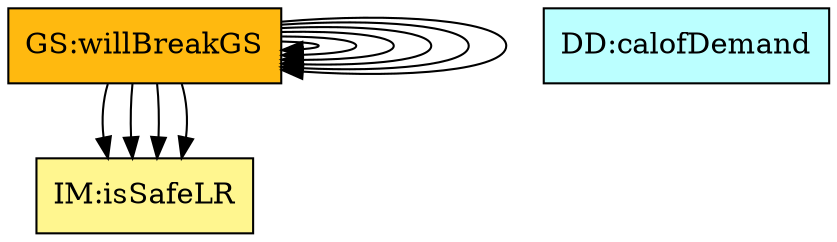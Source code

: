 digraph allvsr {
	instance:outputValsAndKnownValues -> instance:sysSetValsFollowingAssumps;
	instance:outputValsAndKnownValues -> instance:inputValues;
	instance:outputValsAndKnownValues -> instance:sysSetValsFollowingAssumps;
	instance:checkGlassSafety -> theory:isSafePb;
	instance:checkGlassSafety -> theory:isSafeLR;
	instance:outputValsAndKnownValues -> instance:sysSetValsFollowingAssumps;
	instance:outputValsAndKnownValues -> instance:inputValues;
	instance:outputValsAndKnownValues -> instance:sysSetValsFollowingAssumps;
	instance:checkGlassSafety -> theory:isSafePb;
	instance:checkGlassSafety -> theory:isSafeLR;


	instance:assumpGT	[shape=box, color=black, style=filled, fillcolor=mistyrose, label="A:assumpGT"];
	instance:assumpGC	[shape=box, color=black, style=filled, fillcolor=mistyrose, label="A:assumpGC"];
	instance:assumpES	[shape=box, color=black, style=filled, fillcolor=mistyrose, label="A:assumpES"];
	instance:assumpSV	[shape=box, color=black, style=filled, fillcolor=mistyrose, label="A:assumpSV"];
	instance:assumpGL	[shape=box, color=black, style=filled, fillcolor=mistyrose, label="A:assumpGL"];
	instance:assumpBC	[shape=box, color=black, style=filled, fillcolor=mistyrose, label="A:assumpBC"];
	instance:assumpRT	[shape=box, color=black, style=filled, fillcolor=mistyrose, label="A:assumpRT"];
	instance:assumpLDFC	[shape=box, color=black, style=filled, fillcolor=mistyrose, label="A:assumpLDFC"];

	subgraph A {
	rank="same"
	{instance:assumpGT, instance:assumpGC, instance:assumpES, instance:assumpSV, instance:assumpGL, instance:assumpBC, instance:assumpRT, instance:assumpLDFC}
	}

	dataDefn:minThick	[shape=box, color=black, style=filled, fillcolor=paleturquoise1, label="DD:minThick"];
	dataDefn:loadDurFactor	[shape=box, color=black, style=filled, fillcolor=paleturquoise1, label="DD:loadDurFactor"];
	dataDefn:glassTypeFac	[shape=box, color=black, style=filled, fillcolor=paleturquoise1, label="DD:gTF"];
	dataDefn:stdOffDist	[shape=box, color=black, style=filled, fillcolor=paleturquoise1, label="DD:standOffDist"];
	dataDefn:aR	[shape=box, color=black, style=filled, fillcolor=paleturquoise1, label="DD:aspectRatio"];
	dataDefn:eqTNTChar	[shape=box, color=black, style=filled, fillcolor=paleturquoise1, label="DD:eqTNTW"];
	dataDefn:demandq	[shape=box, color=black, style=filled, fillcolor=paleturquoise1, label="DD:calofDemand"];

	subgraph DD {
	rank="same"
	{dataDefn:minThick, dataDefn:loadDurFactor, dataDefn:glassTypeFac, dataDefn:stdOffDist, dataDefn:aR, dataDefn:eqTNTChar, dataDefn:demandq}
	}

	theory:isSafeProb	[shape=box, color=black, style=filled, fillcolor=pink, label="TM:isSafeProb"];
	theory:isSafeLoad	[shape=box, color=black, style=filled, fillcolor=pink, label="TM:isSafeLoad"];

	subgraph TM {
	rank="same"
	{theory:isSafeProb, theory:isSafeLoad}
	}

	theory:riskFun	[shape=box, color=black, style=filled, fillcolor=khaki1, label="IM:riskFun"];
	theory:stressDistFac	[shape=box, color=black, style=filled, fillcolor=khaki1, label="IM:stressDistFac"];
	theory:nFL	[shape=box, color=black, style=filled, fillcolor=khaki1, label="IM:nFL"];
	theory:dimlessLoad	[shape=box, color=black, style=filled, fillcolor=khaki1, label="IM:dimlessLoad"];
	theory:tolLoad	[shape=box, color=black, style=filled, fillcolor=khaki1, label="IM:tolLoad"];
	theory:sdfTol	[shape=box, color=black, style=filled, fillcolor=khaki1, label="IM:sdfTol"];
	theory:probBr	[shape=box, color=black, style=filled, fillcolor=khaki1, label="IM:probOfBreak"];
	theory:lResistance	[shape=box, color=black, style=filled, fillcolor=khaki1, label="IM:calofCapacity"];
	theory:isSafePb	[shape=box, color=black, style=filled, fillcolor=khaki1, label="IM:isSafePb"];
	theory:isSafeLR	[shape=box, color=black, style=filled, fillcolor=khaki1, label="IM:isSafeLR"];

	subgraph IM {
	rank="same"
	{theory:riskFun, theory:stressDistFac, theory:nFL, theory:dimlessLoad, theory:tolLoad, theory:sdfTol, theory:probBr, theory:lResistance, theory:isSafePb, theory:isSafeLR}
	}

	instance:sysSetValsFollowingAssumps	[shape=box, color=black, style=filled, fillcolor=ivory, label="FR:sysSetValsFollowingAssumps"];
	instance:checkInputWithDataCons	[shape=box, color=black, style=filled, fillcolor=ivory, label="FR:checkInputWithDataCons"];
	instance:outputValsAndKnownValues	[shape=box, color=black, style=filled, fillcolor=ivory, label="FR:outputValsAndKnownValues"];
	instance:checkGlassSafety	[shape=box, color=black, style=filled, fillcolor=ivory, label="FR:checkGlassSafety"];
	instance:outputValues	[shape=box, color=black, style=filled, fillcolor=ivory, label="FR:outputValues"];
	instance:correct	[shape=box, color=black, style=filled, fillcolor=ivory, label="NFR:correct"];
	instance:verifiable	[shape=box, color=black, style=filled, fillcolor=ivory, label="NFR:verifiable"];
	instance:understandable	[shape=box, color=black, style=filled, fillcolor=ivory, label="NFR:understandable"];
	instance:reusable	[shape=box, color=black, style=filled, fillcolor=ivory, label="NFR:reusable"];
	instance:maintainable	[shape=box, color=black, style=filled, fillcolor=ivory, label="NFR:maintainable"];
	instance:portable	[shape=box, color=black, style=filled, fillcolor=ivory, label="NFR:portable"];
	instance:inputValues	[shape=box, color=black, style=filled, fillcolor=ivory, label="FR:inputValues"];
	instance:sysSetValsFollowingAssumps	[shape=box, color=black, style=filled, fillcolor=ivory, label="FR:sysSetValsFollowingAssumps"];
	instance:checkInputWithDataCons	[shape=box, color=black, style=filled, fillcolor=ivory, label="FR:checkInputWithDataCons"];
	instance:outputValsAndKnownValues	[shape=box, color=black, style=filled, fillcolor=ivory, label="FR:outputValsAndKnownValues"];
	instance:checkGlassSafety	[shape=box, color=black, style=filled, fillcolor=ivory, label="FR:checkGlassSafety"];
	instance:outputValues	[shape=box, color=black, style=filled, fillcolor=ivory, label="FR:outputValues"];

	subgraph FR {
	rank="same"
	{instance:sysSetValsFollowingAssumps, instance:checkInputWithDataCons, instance:outputValsAndKnownValues, instance:checkGlassSafety, instance:outputValues, instance:correct, instance:verifiable, instance:understandable, instance:reusable, instance:maintainable, instance:portable, instance:inputValues, instance:sysSetValsFollowingAssumps, instance:checkInputWithDataCons, instance:outputValsAndKnownValues, instance:checkGlassSafety, instance:outputValues}
	}

	instance:willBreakGS	[shape=box, color=black, style=filled, fillcolor=darkgoldenrod1, label="GS:willBreakGS"];

	subgraph GS {
	rank="same"
	{instance:willBreakGS}
	}

}
